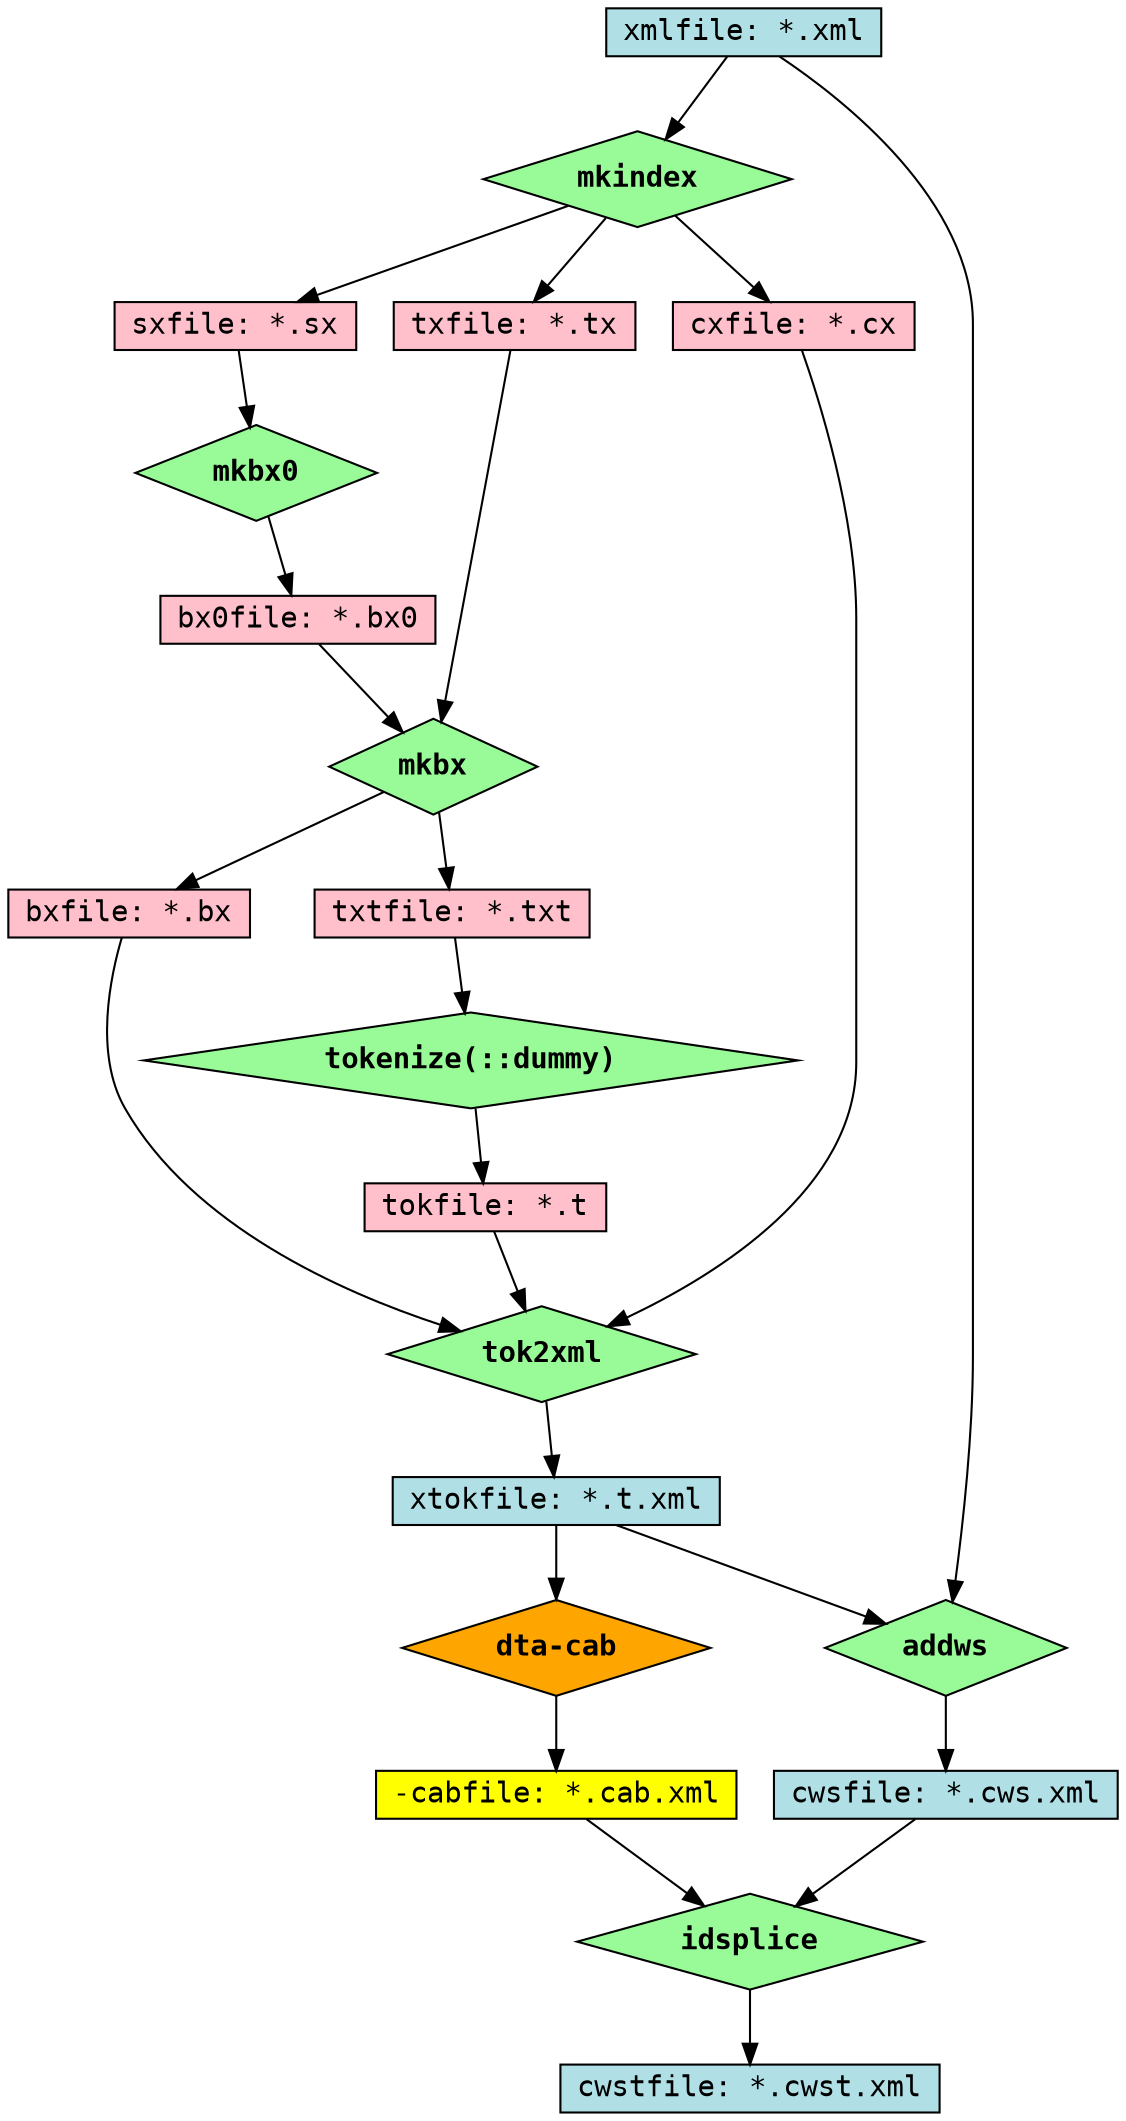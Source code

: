 /* -*- Mode: C -*- */
digraph dataflow_perl_files {
  node [shape=rectangle,style=filled,fillcolor=pink,height=0.25,fontname="Courier"];
  edge [decorate=0,fontname="Courier"];

  //teifile [label="teifile: *.tei.xml",fillcolor=PowderBlue];
  //add_c  [label="dtatw-add-c.perl",shape=diamond,fillcolor=orange,fontname="Courier-Bold"];
  //teifile -> add_c;

  xmlfile [label="xmlfile: *.xml",fillcolor=PowderBlue];
  //add_c -> xmlfile;

  mkindex [label="mkindex",shape=diamond,fillcolor=PaleGreen,fontname="Courier-Bold"];
  xmlfile -> mkindex;

  sxfile [label="sxfile: *.sx"];
  txfile [label="txfile: *.tx"];
  cxfile [label="cxfile: *.cx"];
  mkindex -> cxfile;
  mkindex -> sxfile;
  mkindex -> txfile;
  {rank=same; cxfile sxfile txfile}

  mkbx0 [label="mkbx0",shape=diamond,fillcolor=PaleGreen,fontname="Courier-Bold"];
  sxfile -> mkbx0;
 
  bx0file [label="bx0file: *.bx0"];
  mkbx0 -> bx0file;

  mkbx [label="mkbx",shape=diamond,fillcolor=PaleGreen,fontname="Courier-Bold"];
  bx0file -> mkbx;
  txfile  -> mkbx;

  bxfile [label="bxfile: *.bx"];
  txtfile [label="txtfile: *.txt"];
  mkbx -> bxfile;
  mkbx -> txtfile;
  {rank=same; bxfile txtfile}

  tokenize [label="tokenize(::dummy)",shape=diamond,fillcolor=PaleGreen,fontname="Courier-Bold",justify="left"];
  txtfile -> tokenize;

  tokfile [label="tokfile: *.t"];
  tokenize -> tokfile;
  //{rank=same; tokdata tokfile;}

  xtokfile [label="xtokfile: *.t.xml",fillcolor=PowderBlue];

  //-- tok2xml via c prog
  tok2xml[label="tok2xml",shape=diamond,fillcolor=PaleGreen,fontname="Courier-Bold"];
  bxfile -> tok2xml;
  cxfile -> tok2xml;
  tokfile -> tok2xml;
  tok2xml -> xtokfile;

  /*
  //-- standoff via C progs (basically obsolete)
  standoff [label="standoff",shape=diamond,fillcolor=PaleGreen,style=dotted,fontname="Courier-Bold"];
  xtokfile -> standoff;

  sosfile [label="sosfile: *.s.xml",fillcolor=PowderBlue,style=dotted];
  sowfile [label="sowfile: *.w.xml",fillcolor=PowderBlue,style=dotted];
  soafile [label="soafile: *.a.xml",fillcolor=PowderBlue,style=dotted];
  standoff -> sosfile;
  standoff -> sowfile;
  standoff -> soafile;
  { rank=same; sosfile sowfile soafile; }
  */

  //-- splice-in: w,s: addws module
  add_ws  [label="addws",shape=diamond,fillcolor=PaleGreen,fontname="Courier-Bold"];
  xtokfile -> add_ws;
  xmlfile  -> add_ws;
  add_ws   -> cwsfile;
  cwsfile [label="cwsfile: *.cws.xml",fillcolor=PowderBlue];

  //-- splice-in: generic id-based splice (e.g. cab)
  cab [label="dta-cab",shape=diamond,fillcolor=orange,fontname="Courier-Bold"];
  xtokfile -> cab;

  cabfile [label="-cabfile: *.cab.xml",fillcolor=yellow];
  cab -> cabfile;

  idsplice [label="idsplice",shape=diamond,fillcolor=PaleGreen,fontname="Courier-Bold"];
  cabfile -> idsplice;
  cwsfile -> idsplice;

  cwstfile [label="cwstfile: *.cwst.xml",fillcolor=PowderBlue];
  idsplice -> cwstfile;
}
